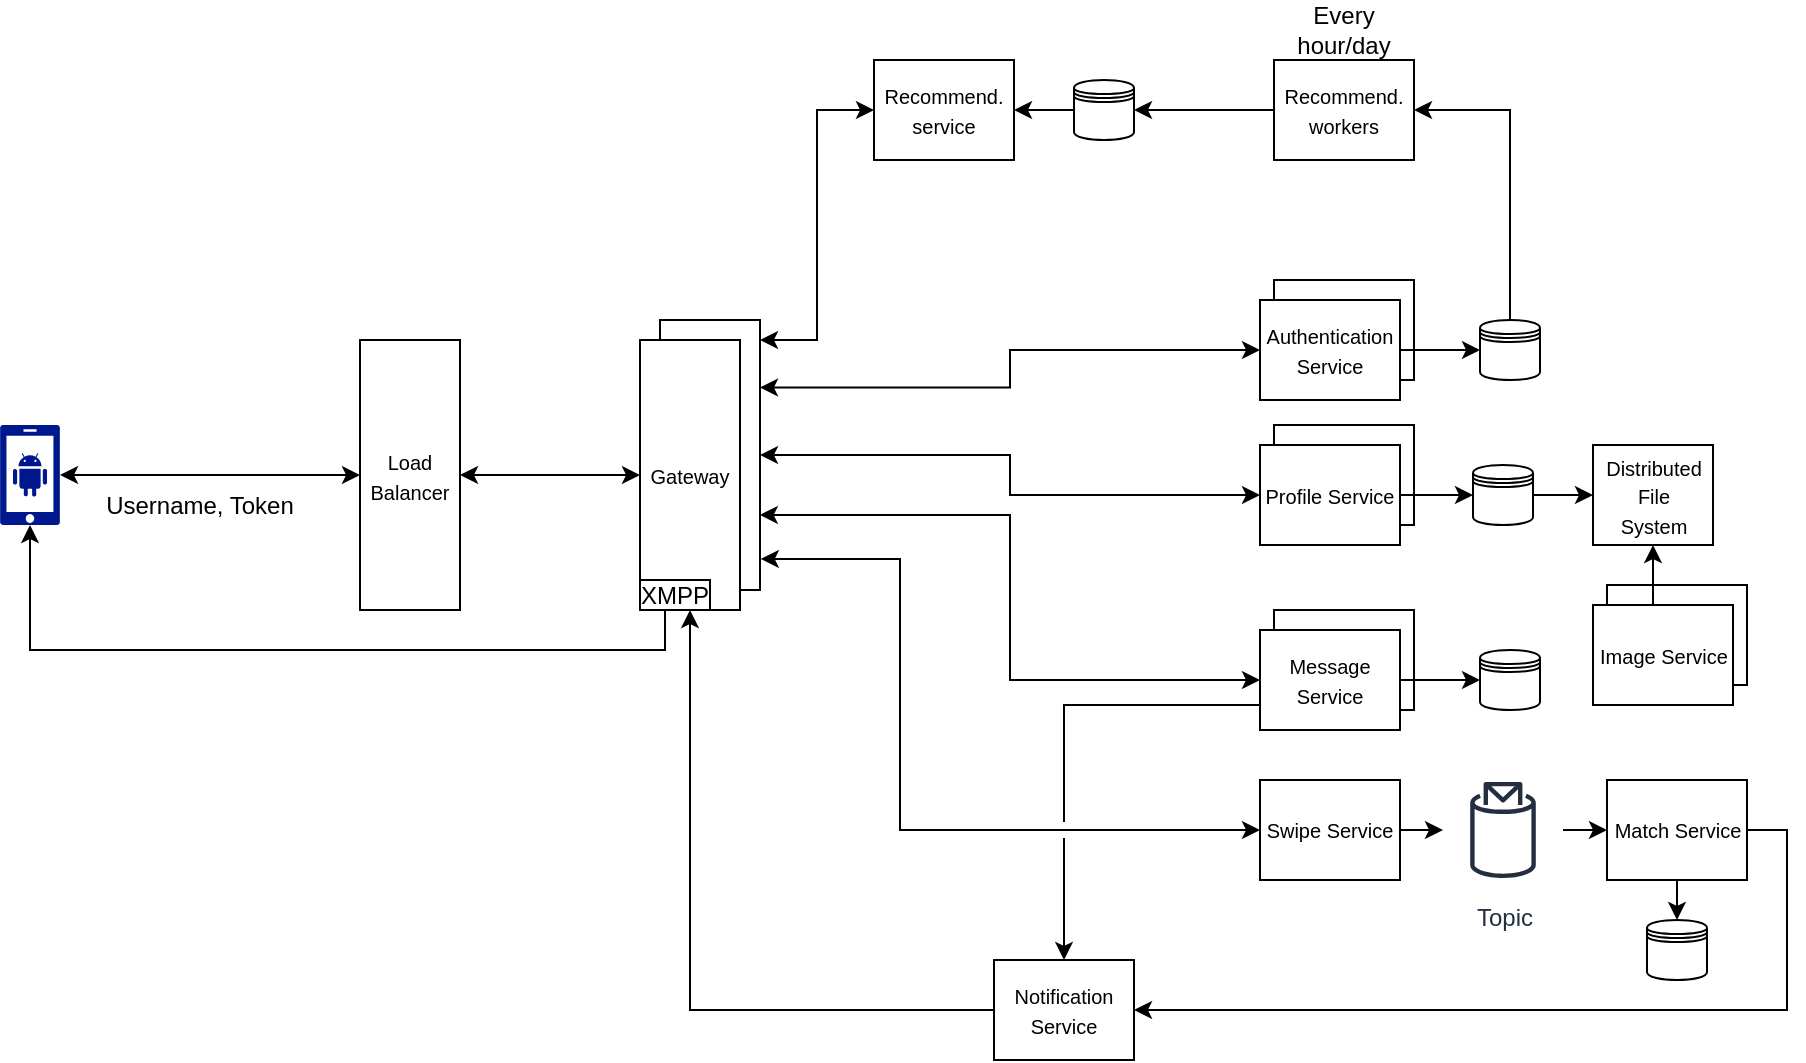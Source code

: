 <mxfile version="22.1.18" type="device">
  <diagram name="Page-1" id="NJZH9LKFHjusUL-53peS">
    <mxGraphModel dx="3382" dy="2084" grid="1" gridSize="10" guides="1" tooltips="1" connect="1" arrows="1" fold="1" page="1" pageScale="1" pageWidth="827" pageHeight="1169" math="0" shadow="0">
      <root>
        <mxCell id="0" />
        <mxCell id="1" parent="0" />
        <mxCell id="4z3Om7rPeIx6r1UVaQox-18" style="edgeStyle=orthogonalEdgeStyle;rounded=0;orthogonalLoop=1;jettySize=auto;html=1;exitX=1;exitY=0.5;exitDx=0;exitDy=0;exitPerimeter=0;entryX=0;entryY=0.5;entryDx=0;entryDy=0;startArrow=classic;startFill=1;" edge="1" parent="1" source="0Ut_8ADwXb8d6lRvvgoL-3" target="0Ut_8ADwXb8d6lRvvgoL-11">
          <mxGeometry relative="1" as="geometry" />
        </mxCell>
        <mxCell id="0Ut_8ADwXb8d6lRvvgoL-3" value="" style="sketch=0;aspect=fixed;pointerEvents=1;shadow=0;dashed=0;html=1;strokeColor=none;labelPosition=center;verticalLabelPosition=bottom;verticalAlign=top;align=center;fillColor=#00188D;shape=mxgraph.mscae.enterprise.android_phone" parent="1" vertex="1">
          <mxGeometry x="-930" y="92.5" width="30" height="50" as="geometry" />
        </mxCell>
        <mxCell id="4z3Om7rPeIx6r1UVaQox-5" style="edgeStyle=orthogonalEdgeStyle;rounded=0;orthogonalLoop=1;jettySize=auto;html=1;exitX=0.5;exitY=0;exitDx=0;exitDy=0;entryX=1;entryY=0.5;entryDx=0;entryDy=0;" edge="1" parent="1" source="0Ut_8ADwXb8d6lRvvgoL-5" target="4z3Om7rPeIx6r1UVaQox-4">
          <mxGeometry relative="1" as="geometry" />
        </mxCell>
        <mxCell id="0Ut_8ADwXb8d6lRvvgoL-5" value="" style="shape=datastore;whiteSpace=wrap;html=1;" parent="1" vertex="1">
          <mxGeometry x="-190" y="40" width="30" height="30" as="geometry" />
        </mxCell>
        <mxCell id="0Ut_8ADwXb8d6lRvvgoL-8" value="" style="rounded=0;whiteSpace=wrap;html=1;" parent="1" vertex="1">
          <mxGeometry x="-293" y="20" width="70" height="50" as="geometry" />
        </mxCell>
        <mxCell id="0Ut_8ADwXb8d6lRvvgoL-9" style="edgeStyle=orthogonalEdgeStyle;rounded=0;orthogonalLoop=1;jettySize=auto;html=1;exitX=1;exitY=0.5;exitDx=0;exitDy=0;entryX=0;entryY=0.5;entryDx=0;entryDy=0;" parent="1" source="0Ut_8ADwXb8d6lRvvgoL-7" target="0Ut_8ADwXb8d6lRvvgoL-5" edge="1">
          <mxGeometry relative="1" as="geometry" />
        </mxCell>
        <mxCell id="4z3Om7rPeIx6r1UVaQox-13" style="edgeStyle=orthogonalEdgeStyle;rounded=0;orthogonalLoop=1;jettySize=auto;html=1;exitX=0;exitY=0.5;exitDx=0;exitDy=0;entryX=1;entryY=0.25;entryDx=0;entryDy=0;startArrow=classic;startFill=1;" edge="1" parent="1" source="0Ut_8ADwXb8d6lRvvgoL-7" target="0Ut_8ADwXb8d6lRvvgoL-14">
          <mxGeometry relative="1" as="geometry" />
        </mxCell>
        <mxCell id="0Ut_8ADwXb8d6lRvvgoL-7" value="&lt;font style=&quot;font-size: 10px;&quot;&gt;Authentication Service&lt;/font&gt;" style="rounded=0;whiteSpace=wrap;html=1;" parent="1" vertex="1">
          <mxGeometry x="-300" y="30" width="70" height="50" as="geometry" />
        </mxCell>
        <mxCell id="4z3Om7rPeIx6r1UVaQox-17" style="edgeStyle=orthogonalEdgeStyle;rounded=0;orthogonalLoop=1;jettySize=auto;html=1;exitX=1;exitY=0.5;exitDx=0;exitDy=0;entryX=0;entryY=0.5;entryDx=0;entryDy=0;startArrow=classic;startFill=1;" edge="1" parent="1" source="0Ut_8ADwXb8d6lRvvgoL-11" target="0Ut_8ADwXb8d6lRvvgoL-12">
          <mxGeometry relative="1" as="geometry" />
        </mxCell>
        <mxCell id="0Ut_8ADwXb8d6lRvvgoL-11" value="&lt;font style=&quot;font-size: 10px;&quot;&gt;Load&lt;br&gt;Balancer&lt;/font&gt;" style="rounded=0;whiteSpace=wrap;html=1;" parent="1" vertex="1">
          <mxGeometry x="-750" y="50" width="50" height="135" as="geometry" />
        </mxCell>
        <mxCell id="0Ut_8ADwXb8d6lRvvgoL-14" value="" style="rounded=0;whiteSpace=wrap;html=1;" parent="1" vertex="1">
          <mxGeometry x="-600" y="40" width="50" height="135" as="geometry" />
        </mxCell>
        <mxCell id="0Ut_8ADwXb8d6lRvvgoL-12" value="&lt;span style=&quot;font-size: 10px;&quot;&gt;Gateway&lt;/span&gt;" style="rounded=0;whiteSpace=wrap;html=1;" parent="1" vertex="1">
          <mxGeometry x="-610" y="50" width="50" height="135" as="geometry" />
        </mxCell>
        <mxCell id="0Ut_8ADwXb8d6lRvvgoL-15" value="" style="rounded=0;whiteSpace=wrap;html=1;" parent="1" vertex="1">
          <mxGeometry x="-293" y="92.5" width="70" height="50" as="geometry" />
        </mxCell>
        <mxCell id="0Ut_8ADwXb8d6lRvvgoL-18" style="edgeStyle=orthogonalEdgeStyle;rounded=0;orthogonalLoop=1;jettySize=auto;html=1;exitX=1;exitY=0.5;exitDx=0;exitDy=0;entryX=0;entryY=0.5;entryDx=0;entryDy=0;" parent="1" source="0Ut_8ADwXb8d6lRvvgoL-16" target="0Ut_8ADwXb8d6lRvvgoL-17" edge="1">
          <mxGeometry relative="1" as="geometry" />
        </mxCell>
        <mxCell id="4z3Om7rPeIx6r1UVaQox-20" style="edgeStyle=orthogonalEdgeStyle;rounded=0;orthogonalLoop=1;jettySize=auto;html=1;exitX=0;exitY=0.5;exitDx=0;exitDy=0;entryX=1;entryY=0.5;entryDx=0;entryDy=0;startArrow=classic;startFill=1;" edge="1" parent="1" source="0Ut_8ADwXb8d6lRvvgoL-16" target="0Ut_8ADwXb8d6lRvvgoL-14">
          <mxGeometry relative="1" as="geometry" />
        </mxCell>
        <mxCell id="0Ut_8ADwXb8d6lRvvgoL-16" value="&lt;font style=&quot;font-size: 10px;&quot;&gt;Profile Service&lt;/font&gt;" style="rounded=0;whiteSpace=wrap;html=1;" parent="1" vertex="1">
          <mxGeometry x="-300" y="102.5" width="70" height="50" as="geometry" />
        </mxCell>
        <mxCell id="0Ut_8ADwXb8d6lRvvgoL-32" style="edgeStyle=orthogonalEdgeStyle;rounded=0;orthogonalLoop=1;jettySize=auto;html=1;exitX=1;exitY=0.5;exitDx=0;exitDy=0;entryX=0;entryY=0.5;entryDx=0;entryDy=0;" parent="1" source="0Ut_8ADwXb8d6lRvvgoL-17" target="0Ut_8ADwXb8d6lRvvgoL-26" edge="1">
          <mxGeometry relative="1" as="geometry" />
        </mxCell>
        <mxCell id="0Ut_8ADwXb8d6lRvvgoL-17" value="" style="shape=datastore;whiteSpace=wrap;html=1;" parent="1" vertex="1">
          <mxGeometry x="-193.5" y="112.5" width="30" height="30" as="geometry" />
        </mxCell>
        <mxCell id="0Ut_8ADwXb8d6lRvvgoL-22" value="Username, Token" style="text;html=1;strokeColor=none;fillColor=none;align=center;verticalAlign=middle;whiteSpace=wrap;rounded=0;" parent="1" vertex="1">
          <mxGeometry x="-880" y="117.5" width="100" height="30" as="geometry" />
        </mxCell>
        <mxCell id="0Ut_8ADwXb8d6lRvvgoL-23" value="" style="rounded=0;whiteSpace=wrap;html=1;" parent="1" vertex="1">
          <mxGeometry x="-126.5" y="172.5" width="70" height="50" as="geometry" />
        </mxCell>
        <mxCell id="0Ut_8ADwXb8d6lRvvgoL-33" style="edgeStyle=orthogonalEdgeStyle;rounded=0;orthogonalLoop=1;jettySize=auto;html=1;exitX=0.5;exitY=0;exitDx=0;exitDy=0;entryX=0.5;entryY=1;entryDx=0;entryDy=0;" parent="1" source="0Ut_8ADwXb8d6lRvvgoL-24" target="0Ut_8ADwXb8d6lRvvgoL-26" edge="1">
          <mxGeometry relative="1" as="geometry" />
        </mxCell>
        <mxCell id="0Ut_8ADwXb8d6lRvvgoL-24" value="&lt;font style=&quot;font-size: 10px;&quot;&gt;Image Service&lt;/font&gt;" style="rounded=0;whiteSpace=wrap;html=1;" parent="1" vertex="1">
          <mxGeometry x="-133.5" y="182.5" width="70" height="50" as="geometry" />
        </mxCell>
        <mxCell id="0Ut_8ADwXb8d6lRvvgoL-26" value="&lt;font style=&quot;font-size: 10px;&quot;&gt;Distributed&lt;br&gt;File&lt;br&gt;System&lt;br&gt;&lt;/font&gt;" style="rounded=0;whiteSpace=wrap;html=1;" parent="1" vertex="1">
          <mxGeometry x="-133.5" y="102.5" width="60" height="50" as="geometry" />
        </mxCell>
        <mxCell id="0Ut_8ADwXb8d6lRvvgoL-34" value="" style="shape=datastore;whiteSpace=wrap;html=1;" parent="1" vertex="1">
          <mxGeometry x="-190" y="205" width="30" height="30" as="geometry" />
        </mxCell>
        <mxCell id="0Ut_8ADwXb8d6lRvvgoL-35" value="" style="rounded=0;whiteSpace=wrap;html=1;" parent="1" vertex="1">
          <mxGeometry x="-293" y="185" width="70" height="50" as="geometry" />
        </mxCell>
        <mxCell id="0Ut_8ADwXb8d6lRvvgoL-36" style="edgeStyle=orthogonalEdgeStyle;rounded=0;orthogonalLoop=1;jettySize=auto;html=1;exitX=1;exitY=0.5;exitDx=0;exitDy=0;entryX=0;entryY=0.5;entryDx=0;entryDy=0;" parent="1" source="0Ut_8ADwXb8d6lRvvgoL-37" target="0Ut_8ADwXb8d6lRvvgoL-34" edge="1">
          <mxGeometry relative="1" as="geometry" />
        </mxCell>
        <mxCell id="0Ut_8ADwXb8d6lRvvgoL-37" value="&lt;font style=&quot;font-size: 10px;&quot;&gt;Message Service&lt;/font&gt;" style="rounded=0;whiteSpace=wrap;html=1;" parent="1" vertex="1">
          <mxGeometry x="-300" y="195" width="70" height="50" as="geometry" />
        </mxCell>
        <mxCell id="4z3Om7rPeIx6r1UVaQox-26" style="edgeStyle=orthogonalEdgeStyle;rounded=0;orthogonalLoop=1;jettySize=auto;html=1;" edge="1" parent="1" source="4z3Om7rPeIx6r1UVaQox-1" target="4z3Om7rPeIx6r1UVaQox-19">
          <mxGeometry relative="1" as="geometry" />
        </mxCell>
        <mxCell id="4z3Om7rPeIx6r1UVaQox-1" value="Topic" style="sketch=0;outlineConnect=0;fontColor=#232F3E;gradientColor=none;strokeColor=#232F3E;fillColor=#ffffff;dashed=0;verticalLabelPosition=bottom;verticalAlign=top;align=center;html=1;fontSize=12;fontStyle=0;aspect=fixed;shape=mxgraph.aws4.resourceIcon;resIcon=mxgraph.aws4.topic_2;" vertex="1" parent="1">
          <mxGeometry x="-208.5" y="265" width="60" height="60" as="geometry" />
        </mxCell>
        <mxCell id="4z3Om7rPeIx6r1UVaQox-24" style="edgeStyle=orthogonalEdgeStyle;rounded=0;orthogonalLoop=1;jettySize=auto;html=1;exitX=1;exitY=0.5;exitDx=0;exitDy=0;" edge="1" parent="1" source="4z3Om7rPeIx6r1UVaQox-2" target="4z3Om7rPeIx6r1UVaQox-1">
          <mxGeometry relative="1" as="geometry" />
        </mxCell>
        <mxCell id="4z3Om7rPeIx6r1UVaQox-2" value="&lt;span style=&quot;font-size: 10px;&quot;&gt;Swipe Service&lt;/span&gt;" style="rounded=0;whiteSpace=wrap;html=1;" vertex="1" parent="1">
          <mxGeometry x="-300" y="270" width="70" height="50" as="geometry" />
        </mxCell>
        <mxCell id="4z3Om7rPeIx6r1UVaQox-8" style="edgeStyle=orthogonalEdgeStyle;rounded=0;orthogonalLoop=1;jettySize=auto;html=1;exitX=0;exitY=0.5;exitDx=0;exitDy=0;entryX=1;entryY=0.5;entryDx=0;entryDy=0;" edge="1" parent="1" source="4z3Om7rPeIx6r1UVaQox-4" target="4z3Om7rPeIx6r1UVaQox-6">
          <mxGeometry relative="1" as="geometry" />
        </mxCell>
        <mxCell id="4z3Om7rPeIx6r1UVaQox-4" value="&lt;span style=&quot;font-size: 10px;&quot;&gt;Recommend.&lt;br&gt;workers&lt;br&gt;&lt;/span&gt;" style="rounded=0;whiteSpace=wrap;html=1;" vertex="1" parent="1">
          <mxGeometry x="-293" y="-90" width="70" height="50" as="geometry" />
        </mxCell>
        <mxCell id="4z3Om7rPeIx6r1UVaQox-10" style="edgeStyle=orthogonalEdgeStyle;rounded=0;orthogonalLoop=1;jettySize=auto;html=1;exitX=0;exitY=0.5;exitDx=0;exitDy=0;entryX=1;entryY=0.5;entryDx=0;entryDy=0;" edge="1" parent="1" source="4z3Om7rPeIx6r1UVaQox-6" target="4z3Om7rPeIx6r1UVaQox-9">
          <mxGeometry relative="1" as="geometry" />
        </mxCell>
        <mxCell id="4z3Om7rPeIx6r1UVaQox-6" value="" style="shape=datastore;whiteSpace=wrap;html=1;" vertex="1" parent="1">
          <mxGeometry x="-393" y="-80" width="30" height="30" as="geometry" />
        </mxCell>
        <mxCell id="4z3Om7rPeIx6r1UVaQox-7" value="Every hour/day" style="text;html=1;strokeColor=none;fillColor=none;align=center;verticalAlign=middle;whiteSpace=wrap;rounded=0;" vertex="1" parent="1">
          <mxGeometry x="-288" y="-120" width="60" height="30" as="geometry" />
        </mxCell>
        <mxCell id="4z3Om7rPeIx6r1UVaQox-9" value="&lt;span style=&quot;font-size: 10px;&quot;&gt;Recommend.&lt;br&gt;service&lt;br&gt;&lt;/span&gt;" style="rounded=0;whiteSpace=wrap;html=1;" vertex="1" parent="1">
          <mxGeometry x="-493" y="-90" width="70" height="50" as="geometry" />
        </mxCell>
        <mxCell id="4z3Om7rPeIx6r1UVaQox-12" style="edgeStyle=orthogonalEdgeStyle;rounded=0;orthogonalLoop=1;jettySize=auto;html=1;exitX=0;exitY=0.5;exitDx=0;exitDy=0;entryX=1;entryY=0.074;entryDx=0;entryDy=0;entryPerimeter=0;startArrow=classic;startFill=1;" edge="1" parent="1" source="4z3Om7rPeIx6r1UVaQox-9" target="0Ut_8ADwXb8d6lRvvgoL-14">
          <mxGeometry relative="1" as="geometry" />
        </mxCell>
        <mxCell id="4z3Om7rPeIx6r1UVaQox-23" style="edgeStyle=orthogonalEdgeStyle;rounded=0;orthogonalLoop=1;jettySize=auto;html=1;exitX=0.5;exitY=1;exitDx=0;exitDy=0;entryX=0.5;entryY=0;entryDx=0;entryDy=0;" edge="1" parent="1" source="4z3Om7rPeIx6r1UVaQox-19" target="4z3Om7rPeIx6r1UVaQox-22">
          <mxGeometry relative="1" as="geometry" />
        </mxCell>
        <mxCell id="4z3Om7rPeIx6r1UVaQox-31" style="edgeStyle=orthogonalEdgeStyle;rounded=0;orthogonalLoop=1;jettySize=auto;html=1;exitX=1;exitY=0.5;exitDx=0;exitDy=0;entryX=1;entryY=0.5;entryDx=0;entryDy=0;" edge="1" parent="1" source="4z3Om7rPeIx6r1UVaQox-19" target="4z3Om7rPeIx6r1UVaQox-28">
          <mxGeometry relative="1" as="geometry" />
        </mxCell>
        <mxCell id="4z3Om7rPeIx6r1UVaQox-19" value="&lt;span style=&quot;font-size: 10px;&quot;&gt;Match Service&lt;/span&gt;" style="rounded=0;whiteSpace=wrap;html=1;" vertex="1" parent="1">
          <mxGeometry x="-126.5" y="270" width="70" height="50" as="geometry" />
        </mxCell>
        <mxCell id="4z3Om7rPeIx6r1UVaQox-22" value="" style="shape=datastore;whiteSpace=wrap;html=1;" vertex="1" parent="1">
          <mxGeometry x="-106.5" y="340" width="30" height="30" as="geometry" />
        </mxCell>
        <mxCell id="4z3Om7rPeIx6r1UVaQox-34" style="edgeStyle=orthogonalEdgeStyle;rounded=0;orthogonalLoop=1;jettySize=auto;html=1;exitX=0;exitY=0.5;exitDx=0;exitDy=0;entryX=0.5;entryY=1;entryDx=0;entryDy=0;" edge="1" parent="1" source="4z3Om7rPeIx6r1UVaQox-28" target="0Ut_8ADwXb8d6lRvvgoL-12">
          <mxGeometry relative="1" as="geometry">
            <Array as="points">
              <mxPoint x="-585" y="385" />
            </Array>
          </mxGeometry>
        </mxCell>
        <mxCell id="4z3Om7rPeIx6r1UVaQox-28" value="&lt;span style=&quot;font-size: 10px;&quot;&gt;Notification Service&lt;/span&gt;" style="rounded=0;whiteSpace=wrap;html=1;" vertex="1" parent="1">
          <mxGeometry x="-433" y="360" width="70" height="50" as="geometry" />
        </mxCell>
        <mxCell id="4z3Om7rPeIx6r1UVaQox-29" style="edgeStyle=orthogonalEdgeStyle;rounded=0;orthogonalLoop=1;jettySize=auto;html=1;exitX=0;exitY=0.5;exitDx=0;exitDy=0;entryX=0.998;entryY=0.722;entryDx=0;entryDy=0;entryPerimeter=0;startArrow=classic;startFill=1;" edge="1" parent="1" source="0Ut_8ADwXb8d6lRvvgoL-37" target="0Ut_8ADwXb8d6lRvvgoL-14">
          <mxGeometry relative="1" as="geometry" />
        </mxCell>
        <mxCell id="4z3Om7rPeIx6r1UVaQox-30" style="edgeStyle=orthogonalEdgeStyle;rounded=0;orthogonalLoop=1;jettySize=auto;html=1;exitX=0;exitY=0.5;exitDx=0;exitDy=0;entryX=1.008;entryY=0.885;entryDx=0;entryDy=0;entryPerimeter=0;startArrow=classic;startFill=1;" edge="1" parent="1" source="4z3Om7rPeIx6r1UVaQox-2" target="0Ut_8ADwXb8d6lRvvgoL-14">
          <mxGeometry relative="1" as="geometry">
            <Array as="points">
              <mxPoint x="-480" y="295" />
              <mxPoint x="-480" y="160" />
            </Array>
          </mxGeometry>
        </mxCell>
        <mxCell id="4z3Om7rPeIx6r1UVaQox-33" style="edgeStyle=orthogonalEdgeStyle;rounded=0;orthogonalLoop=1;jettySize=auto;html=1;exitX=0;exitY=0.75;exitDx=0;exitDy=0;entryX=0.5;entryY=0;entryDx=0;entryDy=0;jumpStyle=gap;jumpSize=8;" edge="1" parent="1" source="0Ut_8ADwXb8d6lRvvgoL-37" target="4z3Om7rPeIx6r1UVaQox-28">
          <mxGeometry relative="1" as="geometry" />
        </mxCell>
        <mxCell id="4z3Om7rPeIx6r1UVaQox-37" style="edgeStyle=orthogonalEdgeStyle;rounded=0;orthogonalLoop=1;jettySize=auto;html=1;exitX=0.25;exitY=1;exitDx=0;exitDy=0;entryX=0.5;entryY=1;entryDx=0;entryDy=0;entryPerimeter=0;" edge="1" parent="1" source="0Ut_8ADwXb8d6lRvvgoL-12" target="0Ut_8ADwXb8d6lRvvgoL-3">
          <mxGeometry relative="1" as="geometry" />
        </mxCell>
        <mxCell id="4z3Om7rPeIx6r1UVaQox-38" value="XMPP" style="text;html=1;strokeColor=default;fillColor=none;align=center;verticalAlign=middle;whiteSpace=wrap;rounded=0;" vertex="1" parent="1">
          <mxGeometry x="-610" y="170" width="35" height="15" as="geometry" />
        </mxCell>
      </root>
    </mxGraphModel>
  </diagram>
</mxfile>
